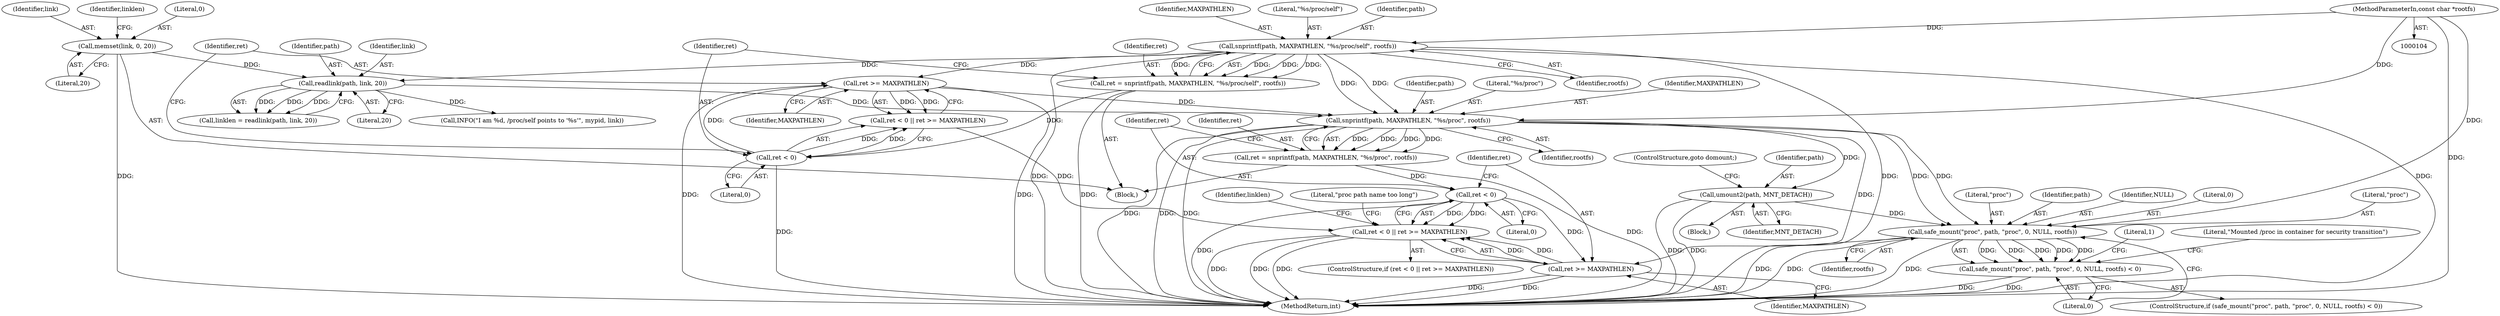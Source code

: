 digraph "0_lxc_592fd47a6245508b79fe6ac819fe6d3b2c1289be_12@API" {
"1000154" [label="(Call,snprintf(path, MAXPATHLEN, \"%s/proc\", rootfs))"];
"1000139" [label="(Call,readlink(path, link, 20))"];
"1000114" [label="(Call,snprintf(path, MAXPATHLEN, \"%s/proc/self\", rootfs))"];
"1000105" [label="(MethodParameterIn,const char *rootfs)"];
"1000133" [label="(Call,memset(link, 0, 20))"];
"1000124" [label="(Call,ret >= MAXPATHLEN)"];
"1000121" [label="(Call,ret < 0)"];
"1000112" [label="(Call,ret = snprintf(path, MAXPATHLEN, \"%s/proc/self\", rootfs))"];
"1000152" [label="(Call,ret = snprintf(path, MAXPATHLEN, \"%s/proc\", rootfs))"];
"1000161" [label="(Call,ret < 0)"];
"1000160" [label="(Call,ret < 0 || ret >= MAXPATHLEN)"];
"1000164" [label="(Call,ret >= MAXPATHLEN)"];
"1000184" [label="(Call,umount2(path, MNT_DETACH))"];
"1000193" [label="(Call,safe_mount(\"proc\", path, \"proc\", 0, NULL, rootfs))"];
"1000192" [label="(Call,safe_mount(\"proc\", path, \"proc\", 0, NULL, rootfs) < 0)"];
"1000187" [label="(ControlStructure,goto domount;)"];
"1000154" [label="(Call,snprintf(path, MAXPATHLEN, \"%s/proc\", rootfs))"];
"1000166" [label="(Identifier,MAXPATHLEN)"];
"1000117" [label="(Literal,\"%s/proc/self\")"];
"1000121" [label="(Call,ret < 0)"];
"1000142" [label="(Literal,20)"];
"1000203" [label="(Literal,1)"];
"1000137" [label="(Call,linklen = readlink(path, link, 20))"];
"1000162" [label="(Identifier,ret)"];
"1000208" [label="(MethodReturn,int)"];
"1000124" [label="(Call,ret >= MAXPATHLEN)"];
"1000125" [label="(Identifier,ret)"];
"1000161" [label="(Call,ret < 0)"];
"1000175" [label="(Identifier,linklen)"];
"1000140" [label="(Identifier,path)"];
"1000148" [label="(Call,INFO(\"I am %d, /proc/self points to '%s'\", mypid, link))"];
"1000122" [label="(Identifier,ret)"];
"1000155" [label="(Identifier,path)"];
"1000153" [label="(Identifier,ret)"];
"1000112" [label="(Call,ret = snprintf(path, MAXPATHLEN, \"%s/proc/self\", rootfs))"];
"1000163" [label="(Literal,0)"];
"1000105" [label="(MethodParameterIn,const char *rootfs)"];
"1000113" [label="(Identifier,ret)"];
"1000158" [label="(Identifier,rootfs)"];
"1000126" [label="(Identifier,MAXPATHLEN)"];
"1000192" [label="(Call,safe_mount(\"proc\", path, \"proc\", 0, NULL, rootfs) < 0)"];
"1000160" [label="(Call,ret < 0 || ret >= MAXPATHLEN)"];
"1000196" [label="(Literal,\"proc\")"];
"1000183" [label="(Block,)"];
"1000115" [label="(Identifier,path)"];
"1000200" [label="(Literal,0)"];
"1000135" [label="(Literal,0)"];
"1000139" [label="(Call,readlink(path, link, 20))"];
"1000114" [label="(Call,snprintf(path, MAXPATHLEN, \"%s/proc/self\", rootfs))"];
"1000184" [label="(Call,umount2(path, MNT_DETACH))"];
"1000106" [label="(Block,)"];
"1000169" [label="(Literal,\"proc path name too long\")"];
"1000118" [label="(Identifier,rootfs)"];
"1000194" [label="(Literal,\"proc\")"];
"1000205" [label="(Literal,\"Mounted /proc in container for security transition\")"];
"1000199" [label="(Identifier,rootfs)"];
"1000195" [label="(Identifier,path)"];
"1000136" [label="(Literal,20)"];
"1000120" [label="(Call,ret < 0 || ret >= MAXPATHLEN)"];
"1000165" [label="(Identifier,ret)"];
"1000159" [label="(ControlStructure,if (ret < 0 || ret >= MAXPATHLEN))"];
"1000157" [label="(Literal,\"%s/proc\")"];
"1000133" [label="(Call,memset(link, 0, 20))"];
"1000116" [label="(Identifier,MAXPATHLEN)"];
"1000186" [label="(Identifier,MNT_DETACH)"];
"1000164" [label="(Call,ret >= MAXPATHLEN)"];
"1000191" [label="(ControlStructure,if (safe_mount(\"proc\", path, \"proc\", 0, NULL, rootfs) < 0))"];
"1000141" [label="(Identifier,link)"];
"1000152" [label="(Call,ret = snprintf(path, MAXPATHLEN, \"%s/proc\", rootfs))"];
"1000134" [label="(Identifier,link)"];
"1000185" [label="(Identifier,path)"];
"1000156" [label="(Identifier,MAXPATHLEN)"];
"1000198" [label="(Identifier,NULL)"];
"1000138" [label="(Identifier,linklen)"];
"1000123" [label="(Literal,0)"];
"1000197" [label="(Literal,0)"];
"1000193" [label="(Call,safe_mount(\"proc\", path, \"proc\", 0, NULL, rootfs))"];
"1000154" -> "1000152"  [label="AST: "];
"1000154" -> "1000158"  [label="CFG: "];
"1000155" -> "1000154"  [label="AST: "];
"1000156" -> "1000154"  [label="AST: "];
"1000157" -> "1000154"  [label="AST: "];
"1000158" -> "1000154"  [label="AST: "];
"1000152" -> "1000154"  [label="CFG: "];
"1000154" -> "1000208"  [label="DDG: "];
"1000154" -> "1000208"  [label="DDG: "];
"1000154" -> "1000208"  [label="DDG: "];
"1000154" -> "1000152"  [label="DDG: "];
"1000154" -> "1000152"  [label="DDG: "];
"1000154" -> "1000152"  [label="DDG: "];
"1000154" -> "1000152"  [label="DDG: "];
"1000139" -> "1000154"  [label="DDG: "];
"1000124" -> "1000154"  [label="DDG: "];
"1000114" -> "1000154"  [label="DDG: "];
"1000114" -> "1000154"  [label="DDG: "];
"1000105" -> "1000154"  [label="DDG: "];
"1000154" -> "1000164"  [label="DDG: "];
"1000154" -> "1000184"  [label="DDG: "];
"1000154" -> "1000193"  [label="DDG: "];
"1000154" -> "1000193"  [label="DDG: "];
"1000139" -> "1000137"  [label="AST: "];
"1000139" -> "1000142"  [label="CFG: "];
"1000140" -> "1000139"  [label="AST: "];
"1000141" -> "1000139"  [label="AST: "];
"1000142" -> "1000139"  [label="AST: "];
"1000137" -> "1000139"  [label="CFG: "];
"1000139" -> "1000137"  [label="DDG: "];
"1000139" -> "1000137"  [label="DDG: "];
"1000139" -> "1000137"  [label="DDG: "];
"1000114" -> "1000139"  [label="DDG: "];
"1000133" -> "1000139"  [label="DDG: "];
"1000139" -> "1000148"  [label="DDG: "];
"1000114" -> "1000112"  [label="AST: "];
"1000114" -> "1000118"  [label="CFG: "];
"1000115" -> "1000114"  [label="AST: "];
"1000116" -> "1000114"  [label="AST: "];
"1000117" -> "1000114"  [label="AST: "];
"1000118" -> "1000114"  [label="AST: "];
"1000112" -> "1000114"  [label="CFG: "];
"1000114" -> "1000208"  [label="DDG: "];
"1000114" -> "1000208"  [label="DDG: "];
"1000114" -> "1000208"  [label="DDG: "];
"1000114" -> "1000112"  [label="DDG: "];
"1000114" -> "1000112"  [label="DDG: "];
"1000114" -> "1000112"  [label="DDG: "];
"1000114" -> "1000112"  [label="DDG: "];
"1000105" -> "1000114"  [label="DDG: "];
"1000114" -> "1000124"  [label="DDG: "];
"1000105" -> "1000104"  [label="AST: "];
"1000105" -> "1000208"  [label="DDG: "];
"1000105" -> "1000193"  [label="DDG: "];
"1000133" -> "1000106"  [label="AST: "];
"1000133" -> "1000136"  [label="CFG: "];
"1000134" -> "1000133"  [label="AST: "];
"1000135" -> "1000133"  [label="AST: "];
"1000136" -> "1000133"  [label="AST: "];
"1000138" -> "1000133"  [label="CFG: "];
"1000133" -> "1000208"  [label="DDG: "];
"1000124" -> "1000120"  [label="AST: "];
"1000124" -> "1000126"  [label="CFG: "];
"1000125" -> "1000124"  [label="AST: "];
"1000126" -> "1000124"  [label="AST: "];
"1000120" -> "1000124"  [label="CFG: "];
"1000124" -> "1000208"  [label="DDG: "];
"1000124" -> "1000208"  [label="DDG: "];
"1000124" -> "1000120"  [label="DDG: "];
"1000124" -> "1000120"  [label="DDG: "];
"1000121" -> "1000124"  [label="DDG: "];
"1000121" -> "1000120"  [label="AST: "];
"1000121" -> "1000123"  [label="CFG: "];
"1000122" -> "1000121"  [label="AST: "];
"1000123" -> "1000121"  [label="AST: "];
"1000125" -> "1000121"  [label="CFG: "];
"1000120" -> "1000121"  [label="CFG: "];
"1000121" -> "1000208"  [label="DDG: "];
"1000121" -> "1000120"  [label="DDG: "];
"1000121" -> "1000120"  [label="DDG: "];
"1000112" -> "1000121"  [label="DDG: "];
"1000112" -> "1000106"  [label="AST: "];
"1000113" -> "1000112"  [label="AST: "];
"1000122" -> "1000112"  [label="CFG: "];
"1000112" -> "1000208"  [label="DDG: "];
"1000152" -> "1000106"  [label="AST: "];
"1000153" -> "1000152"  [label="AST: "];
"1000162" -> "1000152"  [label="CFG: "];
"1000152" -> "1000208"  [label="DDG: "];
"1000152" -> "1000161"  [label="DDG: "];
"1000161" -> "1000160"  [label="AST: "];
"1000161" -> "1000163"  [label="CFG: "];
"1000162" -> "1000161"  [label="AST: "];
"1000163" -> "1000161"  [label="AST: "];
"1000165" -> "1000161"  [label="CFG: "];
"1000160" -> "1000161"  [label="CFG: "];
"1000161" -> "1000208"  [label="DDG: "];
"1000161" -> "1000160"  [label="DDG: "];
"1000161" -> "1000160"  [label="DDG: "];
"1000161" -> "1000164"  [label="DDG: "];
"1000160" -> "1000159"  [label="AST: "];
"1000160" -> "1000164"  [label="CFG: "];
"1000164" -> "1000160"  [label="AST: "];
"1000169" -> "1000160"  [label="CFG: "];
"1000175" -> "1000160"  [label="CFG: "];
"1000160" -> "1000208"  [label="DDG: "];
"1000160" -> "1000208"  [label="DDG: "];
"1000160" -> "1000208"  [label="DDG: "];
"1000120" -> "1000160"  [label="DDG: "];
"1000164" -> "1000160"  [label="DDG: "];
"1000164" -> "1000160"  [label="DDG: "];
"1000164" -> "1000166"  [label="CFG: "];
"1000165" -> "1000164"  [label="AST: "];
"1000166" -> "1000164"  [label="AST: "];
"1000164" -> "1000208"  [label="DDG: "];
"1000164" -> "1000208"  [label="DDG: "];
"1000184" -> "1000183"  [label="AST: "];
"1000184" -> "1000186"  [label="CFG: "];
"1000185" -> "1000184"  [label="AST: "];
"1000186" -> "1000184"  [label="AST: "];
"1000187" -> "1000184"  [label="CFG: "];
"1000184" -> "1000208"  [label="DDG: "];
"1000184" -> "1000208"  [label="DDG: "];
"1000184" -> "1000193"  [label="DDG: "];
"1000193" -> "1000192"  [label="AST: "];
"1000193" -> "1000199"  [label="CFG: "];
"1000194" -> "1000193"  [label="AST: "];
"1000195" -> "1000193"  [label="AST: "];
"1000196" -> "1000193"  [label="AST: "];
"1000197" -> "1000193"  [label="AST: "];
"1000198" -> "1000193"  [label="AST: "];
"1000199" -> "1000193"  [label="AST: "];
"1000200" -> "1000193"  [label="CFG: "];
"1000193" -> "1000208"  [label="DDG: "];
"1000193" -> "1000208"  [label="DDG: "];
"1000193" -> "1000208"  [label="DDG: "];
"1000193" -> "1000192"  [label="DDG: "];
"1000193" -> "1000192"  [label="DDG: "];
"1000193" -> "1000192"  [label="DDG: "];
"1000193" -> "1000192"  [label="DDG: "];
"1000193" -> "1000192"  [label="DDG: "];
"1000192" -> "1000191"  [label="AST: "];
"1000192" -> "1000200"  [label="CFG: "];
"1000200" -> "1000192"  [label="AST: "];
"1000203" -> "1000192"  [label="CFG: "];
"1000205" -> "1000192"  [label="CFG: "];
"1000192" -> "1000208"  [label="DDG: "];
"1000192" -> "1000208"  [label="DDG: "];
}
